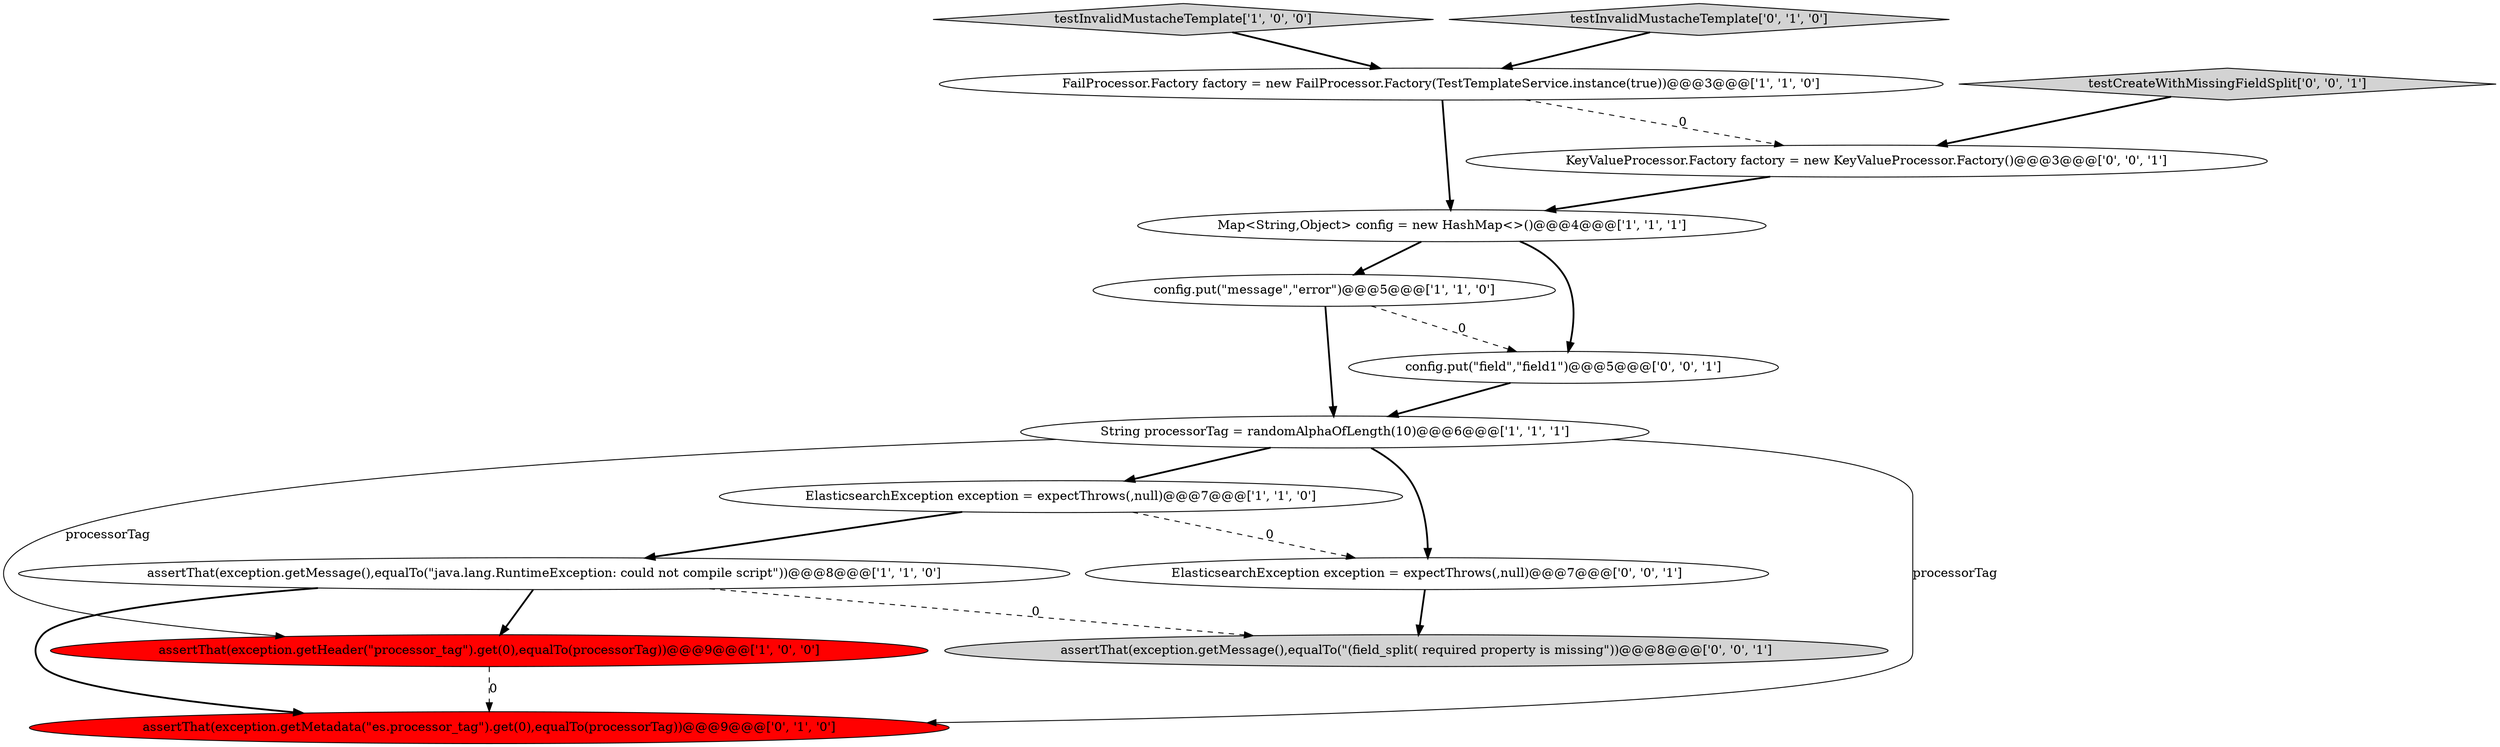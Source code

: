 digraph {
2 [style = filled, label = "ElasticsearchException exception = expectThrows(,null)@@@7@@@['1', '1', '0']", fillcolor = white, shape = ellipse image = "AAA0AAABBB1BBB"];
11 [style = filled, label = "ElasticsearchException exception = expectThrows(,null)@@@7@@@['0', '0', '1']", fillcolor = white, shape = ellipse image = "AAA0AAABBB3BBB"];
3 [style = filled, label = "FailProcessor.Factory factory = new FailProcessor.Factory(TestTemplateService.instance(true))@@@3@@@['1', '1', '0']", fillcolor = white, shape = ellipse image = "AAA0AAABBB1BBB"];
5 [style = filled, label = "config.put(\"message\",\"error\")@@@5@@@['1', '1', '0']", fillcolor = white, shape = ellipse image = "AAA0AAABBB1BBB"];
7 [style = filled, label = "testInvalidMustacheTemplate['1', '0', '0']", fillcolor = lightgray, shape = diamond image = "AAA0AAABBB1BBB"];
12 [style = filled, label = "testCreateWithMissingFieldSplit['0', '0', '1']", fillcolor = lightgray, shape = diamond image = "AAA0AAABBB3BBB"];
4 [style = filled, label = "assertThat(exception.getMessage(),equalTo(\"java.lang.RuntimeException: could not compile script\"))@@@8@@@['1', '1', '0']", fillcolor = white, shape = ellipse image = "AAA0AAABBB1BBB"];
13 [style = filled, label = "KeyValueProcessor.Factory factory = new KeyValueProcessor.Factory()@@@3@@@['0', '0', '1']", fillcolor = white, shape = ellipse image = "AAA0AAABBB3BBB"];
6 [style = filled, label = "String processorTag = randomAlphaOfLength(10)@@@6@@@['1', '1', '1']", fillcolor = white, shape = ellipse image = "AAA0AAABBB1BBB"];
1 [style = filled, label = "Map<String,Object> config = new HashMap<>()@@@4@@@['1', '1', '1']", fillcolor = white, shape = ellipse image = "AAA0AAABBB1BBB"];
8 [style = filled, label = "testInvalidMustacheTemplate['0', '1', '0']", fillcolor = lightgray, shape = diamond image = "AAA0AAABBB2BBB"];
0 [style = filled, label = "assertThat(exception.getHeader(\"processor_tag\").get(0),equalTo(processorTag))@@@9@@@['1', '0', '0']", fillcolor = red, shape = ellipse image = "AAA1AAABBB1BBB"];
9 [style = filled, label = "assertThat(exception.getMetadata(\"es.processor_tag\").get(0),equalTo(processorTag))@@@9@@@['0', '1', '0']", fillcolor = red, shape = ellipse image = "AAA1AAABBB2BBB"];
14 [style = filled, label = "assertThat(exception.getMessage(),equalTo(\"(field_split( required property is missing\"))@@@8@@@['0', '0', '1']", fillcolor = lightgray, shape = ellipse image = "AAA0AAABBB3BBB"];
10 [style = filled, label = "config.put(\"field\",\"field1\")@@@5@@@['0', '0', '1']", fillcolor = white, shape = ellipse image = "AAA0AAABBB3BBB"];
1->5 [style = bold, label=""];
4->9 [style = bold, label=""];
3->1 [style = bold, label=""];
11->14 [style = bold, label=""];
6->9 [style = solid, label="processorTag"];
8->3 [style = bold, label=""];
6->0 [style = solid, label="processorTag"];
3->13 [style = dashed, label="0"];
2->4 [style = bold, label=""];
10->6 [style = bold, label=""];
7->3 [style = bold, label=""];
13->1 [style = bold, label=""];
4->0 [style = bold, label=""];
6->2 [style = bold, label=""];
12->13 [style = bold, label=""];
5->6 [style = bold, label=""];
5->10 [style = dashed, label="0"];
6->11 [style = bold, label=""];
2->11 [style = dashed, label="0"];
4->14 [style = dashed, label="0"];
0->9 [style = dashed, label="0"];
1->10 [style = bold, label=""];
}

